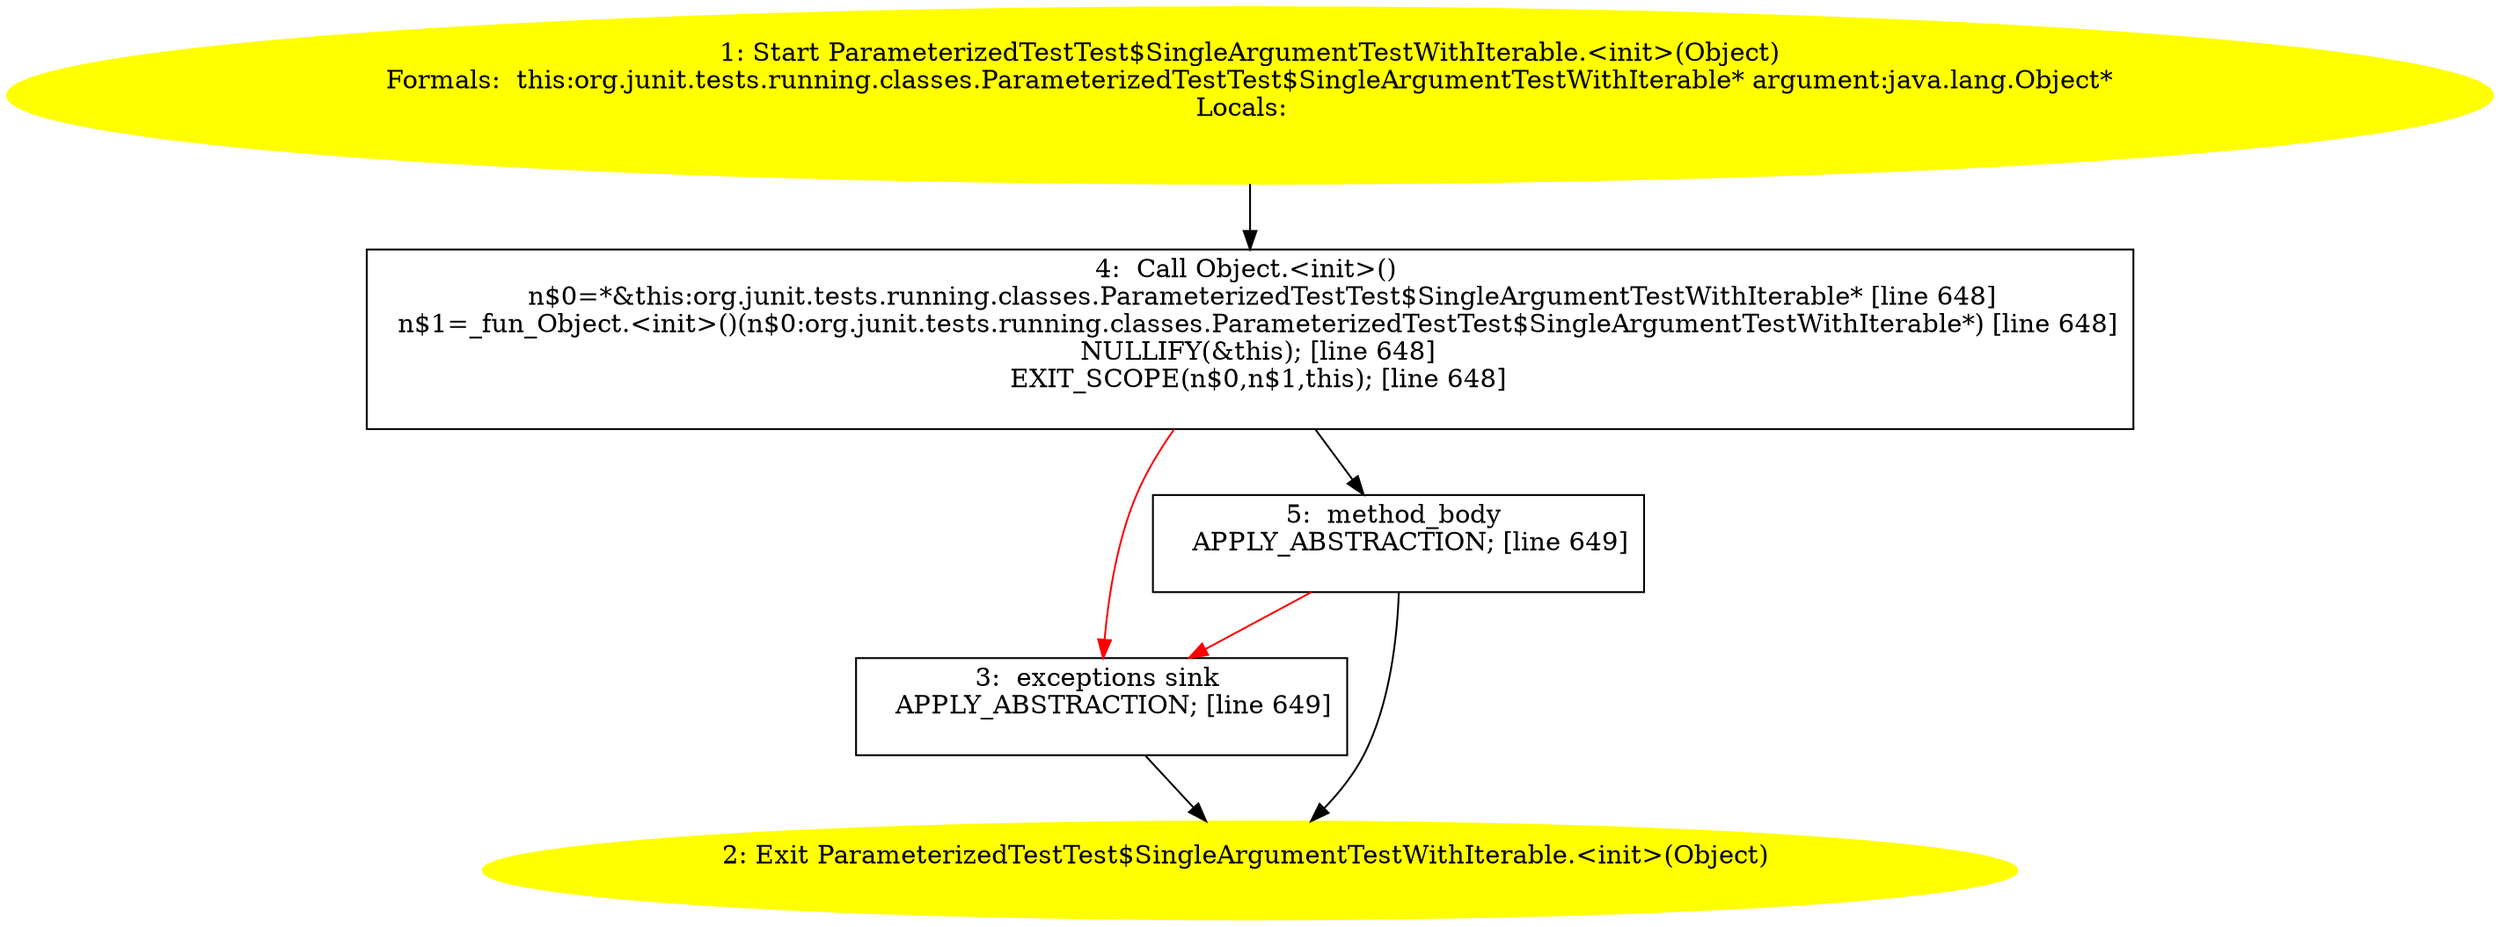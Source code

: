 /* @generated */
digraph cfg {
"org.junit.tests.running.classes.ParameterizedTestTest$SingleArgumentTestWithIterable.<init>(java.lan.eb2b883615bfe94fd948b2f03ef8db4c_1" [label="1: Start ParameterizedTestTest$SingleArgumentTestWithIterable.<init>(Object)\nFormals:  this:org.junit.tests.running.classes.ParameterizedTestTest$SingleArgumentTestWithIterable* argument:java.lang.Object*\nLocals:  \n  " color=yellow style=filled]
	

	 "org.junit.tests.running.classes.ParameterizedTestTest$SingleArgumentTestWithIterable.<init>(java.lan.eb2b883615bfe94fd948b2f03ef8db4c_1" -> "org.junit.tests.running.classes.ParameterizedTestTest$SingleArgumentTestWithIterable.<init>(java.lan.eb2b883615bfe94fd948b2f03ef8db4c_4" ;
"org.junit.tests.running.classes.ParameterizedTestTest$SingleArgumentTestWithIterable.<init>(java.lan.eb2b883615bfe94fd948b2f03ef8db4c_2" [label="2: Exit ParameterizedTestTest$SingleArgumentTestWithIterable.<init>(Object) \n  " color=yellow style=filled]
	

"org.junit.tests.running.classes.ParameterizedTestTest$SingleArgumentTestWithIterable.<init>(java.lan.eb2b883615bfe94fd948b2f03ef8db4c_3" [label="3:  exceptions sink \n   APPLY_ABSTRACTION; [line 649]\n " shape="box"]
	

	 "org.junit.tests.running.classes.ParameterizedTestTest$SingleArgumentTestWithIterable.<init>(java.lan.eb2b883615bfe94fd948b2f03ef8db4c_3" -> "org.junit.tests.running.classes.ParameterizedTestTest$SingleArgumentTestWithIterable.<init>(java.lan.eb2b883615bfe94fd948b2f03ef8db4c_2" ;
"org.junit.tests.running.classes.ParameterizedTestTest$SingleArgumentTestWithIterable.<init>(java.lan.eb2b883615bfe94fd948b2f03ef8db4c_4" [label="4:  Call Object.<init>() \n   n$0=*&this:org.junit.tests.running.classes.ParameterizedTestTest$SingleArgumentTestWithIterable* [line 648]\n  n$1=_fun_Object.<init>()(n$0:org.junit.tests.running.classes.ParameterizedTestTest$SingleArgumentTestWithIterable*) [line 648]\n  NULLIFY(&this); [line 648]\n  EXIT_SCOPE(n$0,n$1,this); [line 648]\n " shape="box"]
	

	 "org.junit.tests.running.classes.ParameterizedTestTest$SingleArgumentTestWithIterable.<init>(java.lan.eb2b883615bfe94fd948b2f03ef8db4c_4" -> "org.junit.tests.running.classes.ParameterizedTestTest$SingleArgumentTestWithIterable.<init>(java.lan.eb2b883615bfe94fd948b2f03ef8db4c_5" ;
	 "org.junit.tests.running.classes.ParameterizedTestTest$SingleArgumentTestWithIterable.<init>(java.lan.eb2b883615bfe94fd948b2f03ef8db4c_4" -> "org.junit.tests.running.classes.ParameterizedTestTest$SingleArgumentTestWithIterable.<init>(java.lan.eb2b883615bfe94fd948b2f03ef8db4c_3" [color="red" ];
"org.junit.tests.running.classes.ParameterizedTestTest$SingleArgumentTestWithIterable.<init>(java.lan.eb2b883615bfe94fd948b2f03ef8db4c_5" [label="5:  method_body \n   APPLY_ABSTRACTION; [line 649]\n " shape="box"]
	

	 "org.junit.tests.running.classes.ParameterizedTestTest$SingleArgumentTestWithIterable.<init>(java.lan.eb2b883615bfe94fd948b2f03ef8db4c_5" -> "org.junit.tests.running.classes.ParameterizedTestTest$SingleArgumentTestWithIterable.<init>(java.lan.eb2b883615bfe94fd948b2f03ef8db4c_2" ;
	 "org.junit.tests.running.classes.ParameterizedTestTest$SingleArgumentTestWithIterable.<init>(java.lan.eb2b883615bfe94fd948b2f03ef8db4c_5" -> "org.junit.tests.running.classes.ParameterizedTestTest$SingleArgumentTestWithIterable.<init>(java.lan.eb2b883615bfe94fd948b2f03ef8db4c_3" [color="red" ];
}
